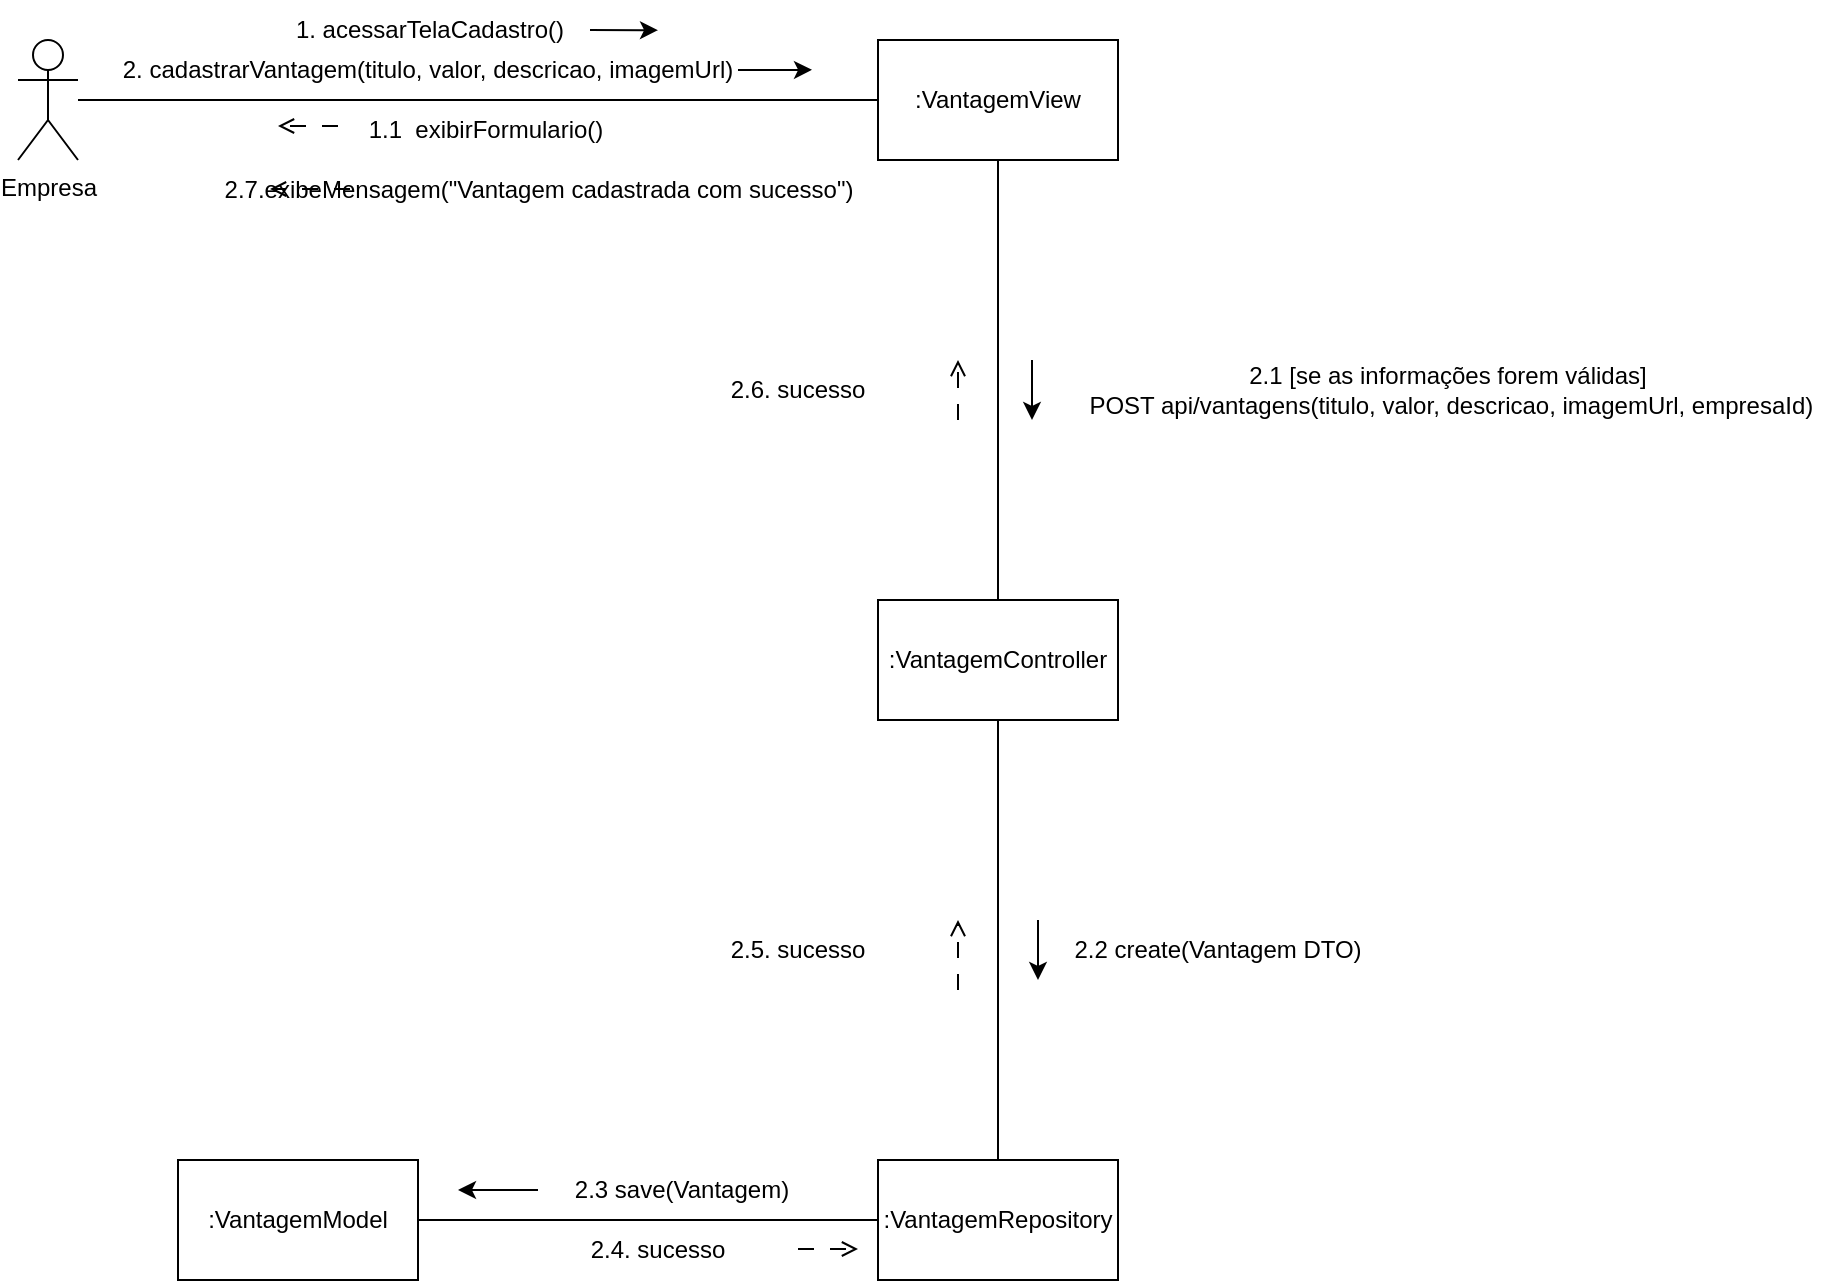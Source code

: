 <mxfile version="27.1.5">
  <diagram name="Página-1" id="ipeB0tjzM-e78DoUHlKP">
    <mxGraphModel grid="1" page="1" gridSize="10" guides="1" tooltips="1" connect="1" arrows="1" fold="1" pageScale="1" pageWidth="2000" pageHeight="2000" math="0" shadow="0">
      <root>
        <mxCell id="0" />
        <mxCell id="1" parent="0" />
        <mxCell id="H90YvqMrpxlMx2FgE7kZ-25" style="edgeStyle=orthogonalEdgeStyle;rounded=0;orthogonalLoop=1;jettySize=auto;html=1;endArrow=none;startFill=0;" edge="1" parent="1" source="H90YvqMrpxlMx2FgE7kZ-20" target="H90YvqMrpxlMx2FgE7kZ-21">
          <mxGeometry relative="1" as="geometry" />
        </mxCell>
        <mxCell id="H90YvqMrpxlMx2FgE7kZ-20" value="Empresa" style="shape=umlActor;verticalLabelPosition=bottom;verticalAlign=top;html=1;outlineConnect=0;" vertex="1" parent="1">
          <mxGeometry x="430" y="210" width="30" height="60" as="geometry" />
        </mxCell>
        <mxCell id="H90YvqMrpxlMx2FgE7kZ-42" style="edgeStyle=orthogonalEdgeStyle;rounded=0;orthogonalLoop=1;jettySize=auto;html=1;endArrow=none;startFill=0;" edge="1" parent="1" source="H90YvqMrpxlMx2FgE7kZ-21" target="H90YvqMrpxlMx2FgE7kZ-22">
          <mxGeometry relative="1" as="geometry" />
        </mxCell>
        <mxCell id="H90YvqMrpxlMx2FgE7kZ-21" value=":VantagemView" style="rounded=0;whiteSpace=wrap;html=1;" vertex="1" parent="1">
          <mxGeometry x="860" y="210" width="120" height="60" as="geometry" />
        </mxCell>
        <mxCell id="H90YvqMrpxlMx2FgE7kZ-46" style="edgeStyle=orthogonalEdgeStyle;rounded=0;orthogonalLoop=1;jettySize=auto;html=1;endArrow=none;startFill=0;" edge="1" parent="1" source="H90YvqMrpxlMx2FgE7kZ-22" target="H90YvqMrpxlMx2FgE7kZ-23">
          <mxGeometry relative="1" as="geometry" />
        </mxCell>
        <mxCell id="H90YvqMrpxlMx2FgE7kZ-22" value=":VantagemController" style="rounded=0;whiteSpace=wrap;html=1;" vertex="1" parent="1">
          <mxGeometry x="860" y="490" width="120" height="60" as="geometry" />
        </mxCell>
        <mxCell id="H90YvqMrpxlMx2FgE7kZ-50" style="edgeStyle=orthogonalEdgeStyle;rounded=0;orthogonalLoop=1;jettySize=auto;html=1;endArrow=none;startFill=0;" edge="1" parent="1" source="H90YvqMrpxlMx2FgE7kZ-23" target="H90YvqMrpxlMx2FgE7kZ-24">
          <mxGeometry relative="1" as="geometry" />
        </mxCell>
        <mxCell id="H90YvqMrpxlMx2FgE7kZ-23" value=":VantagemRepository" style="rounded=0;whiteSpace=wrap;html=1;" vertex="1" parent="1">
          <mxGeometry x="860" y="770" width="120" height="60" as="geometry" />
        </mxCell>
        <mxCell id="H90YvqMrpxlMx2FgE7kZ-24" value=":VantagemModel" style="rounded=0;whiteSpace=wrap;html=1;" vertex="1" parent="1">
          <mxGeometry x="510" y="770" width="120" height="60" as="geometry" />
        </mxCell>
        <mxCell id="H90YvqMrpxlMx2FgE7kZ-26" value="1. acessarTelaCadastro()" style="text;html=1;align=center;verticalAlign=middle;whiteSpace=wrap;rounded=0;" vertex="1" parent="1">
          <mxGeometry x="556" y="190" width="160" height="30" as="geometry" />
        </mxCell>
        <mxCell id="H90YvqMrpxlMx2FgE7kZ-29" value="" style="endArrow=open;html=1;rounded=0;endFill=0;dashed=1;dashPattern=8 8;" edge="1" parent="1">
          <mxGeometry width="50" height="50" relative="1" as="geometry">
            <mxPoint x="590" y="253" as="sourcePoint" />
            <mxPoint x="560" y="253" as="targetPoint" />
          </mxGeometry>
        </mxCell>
        <mxCell id="H90YvqMrpxlMx2FgE7kZ-30" value="" style="endArrow=classic;html=1;rounded=0;exitX=1;exitY=0.5;exitDx=0;exitDy=0;" edge="1" parent="1" source="H90YvqMrpxlMx2FgE7kZ-26">
          <mxGeometry width="50" height="50" relative="1" as="geometry">
            <mxPoint x="720" y="204.81" as="sourcePoint" />
            <mxPoint x="750" y="205.1" as="targetPoint" />
            <Array as="points">
              <mxPoint x="750" y="205.1" />
            </Array>
          </mxGeometry>
        </mxCell>
        <mxCell id="H90YvqMrpxlMx2FgE7kZ-32" value="1.1&amp;nbsp; exibirFormulario()" style="text;html=1;align=center;verticalAlign=middle;whiteSpace=wrap;rounded=0;" vertex="1" parent="1">
          <mxGeometry x="594" y="240" width="140" height="30" as="geometry" />
        </mxCell>
        <mxCell id="H90YvqMrpxlMx2FgE7kZ-37" value="2. cadastrarVantagem(titulo, valor, descricao, imagemUrl)" style="text;html=1;align=center;verticalAlign=middle;whiteSpace=wrap;rounded=0;" vertex="1" parent="1">
          <mxGeometry x="480" y="210" width="310" height="30" as="geometry" />
        </mxCell>
        <mxCell id="H90YvqMrpxlMx2FgE7kZ-38" value="" style="endArrow=classic;html=1;rounded=0;exitX=1;exitY=0.5;exitDx=0;exitDy=0;" edge="1" parent="1" source="H90YvqMrpxlMx2FgE7kZ-37">
          <mxGeometry width="50" height="50" relative="1" as="geometry">
            <mxPoint x="793" y="224.83" as="sourcePoint" />
            <mxPoint x="827" y="224.93" as="targetPoint" />
            <Array as="points">
              <mxPoint x="827" y="224.93" />
            </Array>
          </mxGeometry>
        </mxCell>
        <mxCell id="H90YvqMrpxlMx2FgE7kZ-44" value="2.1 [se as informações forem válidas]&lt;div&gt;&amp;nbsp;POST api/vantagens(titulo, valor, descricao, imagemUrl, empresaId)&lt;/div&gt;" style="text;html=1;align=center;verticalAlign=middle;whiteSpace=wrap;rounded=0;" vertex="1" parent="1">
          <mxGeometry x="950" y="370" width="390" height="30" as="geometry" />
        </mxCell>
        <mxCell id="H90YvqMrpxlMx2FgE7kZ-45" value="" style="endArrow=classic;html=1;rounded=0;" edge="1" parent="1">
          <mxGeometry width="50" height="50" relative="1" as="geometry">
            <mxPoint x="937" y="370" as="sourcePoint" />
            <mxPoint x="937" y="400" as="targetPoint" />
            <Array as="points">
              <mxPoint x="937" y="400" />
            </Array>
          </mxGeometry>
        </mxCell>
        <mxCell id="H90YvqMrpxlMx2FgE7kZ-48" value="2.2 create(Vantagem DTO)" style="text;html=1;align=center;verticalAlign=middle;whiteSpace=wrap;rounded=0;" vertex="1" parent="1">
          <mxGeometry x="950" y="650" width="160" height="30" as="geometry" />
        </mxCell>
        <mxCell id="H90YvqMrpxlMx2FgE7kZ-49" value="" style="endArrow=classic;html=1;rounded=0;" edge="1" parent="1">
          <mxGeometry width="50" height="50" relative="1" as="geometry">
            <mxPoint x="940" y="650" as="sourcePoint" />
            <mxPoint x="940" y="680" as="targetPoint" />
            <Array as="points">
              <mxPoint x="940" y="680" />
            </Array>
          </mxGeometry>
        </mxCell>
        <mxCell id="H90YvqMrpxlMx2FgE7kZ-51" value="2.3 save(Vantagem)" style="text;html=1;align=center;verticalAlign=middle;whiteSpace=wrap;rounded=0;" vertex="1" parent="1">
          <mxGeometry x="690" y="770" width="144" height="30" as="geometry" />
        </mxCell>
        <mxCell id="H90YvqMrpxlMx2FgE7kZ-53" value="" style="endArrow=classic;html=1;rounded=0;exitX=0;exitY=0.5;exitDx=0;exitDy=0;" edge="1" parent="1" source="H90YvqMrpxlMx2FgE7kZ-51">
          <mxGeometry width="50" height="50" relative="1" as="geometry">
            <mxPoint x="710" y="730" as="sourcePoint" />
            <mxPoint x="650" y="785" as="targetPoint" />
          </mxGeometry>
        </mxCell>
        <mxCell id="Dlf9l7yOrwL2zwgzU4-e-1" value="&lt;span style=&quot;text-wrap-mode: wrap;&quot;&gt;2.7.exibeMensagem(&quot;Vantagem cadastrada com sucesso&quot;)&lt;/span&gt;" style="text;html=1;align=center;verticalAlign=middle;resizable=0;points=[];autosize=1;strokeColor=none;fillColor=none;" vertex="1" parent="1">
          <mxGeometry x="520" y="270" width="340" height="30" as="geometry" />
        </mxCell>
        <mxCell id="Dlf9l7yOrwL2zwgzU4-e-2" value="" style="endArrow=open;html=1;rounded=0;endFill=0;dashed=1;dashPattern=8 8;" edge="1" parent="1">
          <mxGeometry width="50" height="50" relative="1" as="geometry">
            <mxPoint x="596" y="284.5" as="sourcePoint" />
            <mxPoint x="556" y="284.5" as="targetPoint" />
          </mxGeometry>
        </mxCell>
        <mxCell id="lYpqVxCFC450Xlo4TEKf-1" value="2.4. sucesso" style="text;html=1;align=center;verticalAlign=middle;whiteSpace=wrap;rounded=0;" vertex="1" parent="1">
          <mxGeometry x="680" y="800" width="140" height="30" as="geometry" />
        </mxCell>
        <mxCell id="lYpqVxCFC450Xlo4TEKf-2" value="2.5. sucesso" style="text;html=1;align=center;verticalAlign=middle;whiteSpace=wrap;rounded=0;rotation=0;" vertex="1" parent="1">
          <mxGeometry x="750" y="640" width="140" height="50" as="geometry" />
        </mxCell>
        <mxCell id="lYpqVxCFC450Xlo4TEKf-3" value="2.6. sucesso" style="text;html=1;align=center;verticalAlign=middle;whiteSpace=wrap;rounded=0;rotation=0;" vertex="1" parent="1">
          <mxGeometry x="750" y="370" width="140" height="30" as="geometry" />
        </mxCell>
        <mxCell id="lYpqVxCFC450Xlo4TEKf-4" value="" style="endArrow=open;html=1;rounded=0;endFill=0;dashed=1;dashPattern=8 8;" edge="1" parent="1">
          <mxGeometry width="50" height="50" relative="1" as="geometry">
            <mxPoint x="820" y="814.5" as="sourcePoint" />
            <mxPoint x="850" y="814.5" as="targetPoint" />
            <Array as="points">
              <mxPoint x="830" y="814.5" />
            </Array>
          </mxGeometry>
        </mxCell>
        <mxCell id="lYpqVxCFC450Xlo4TEKf-5" value="" style="endArrow=open;html=1;rounded=0;endFill=0;dashed=1;dashPattern=8 8;" edge="1" parent="1">
          <mxGeometry width="50" height="50" relative="1" as="geometry">
            <mxPoint x="900" y="685" as="sourcePoint" />
            <mxPoint x="900" y="650" as="targetPoint" />
            <Array as="points" />
          </mxGeometry>
        </mxCell>
        <mxCell id="lYpqVxCFC450Xlo4TEKf-6" value="" style="endArrow=open;html=1;rounded=0;dashed=1;endFill=0;dashPattern=8 8;" edge="1" parent="1">
          <mxGeometry width="50" height="50" relative="1" as="geometry">
            <mxPoint x="900" y="400" as="sourcePoint" />
            <mxPoint x="900" y="370" as="targetPoint" />
            <Array as="points">
              <mxPoint x="900" y="400" />
            </Array>
          </mxGeometry>
        </mxCell>
      </root>
    </mxGraphModel>
  </diagram>
</mxfile>
